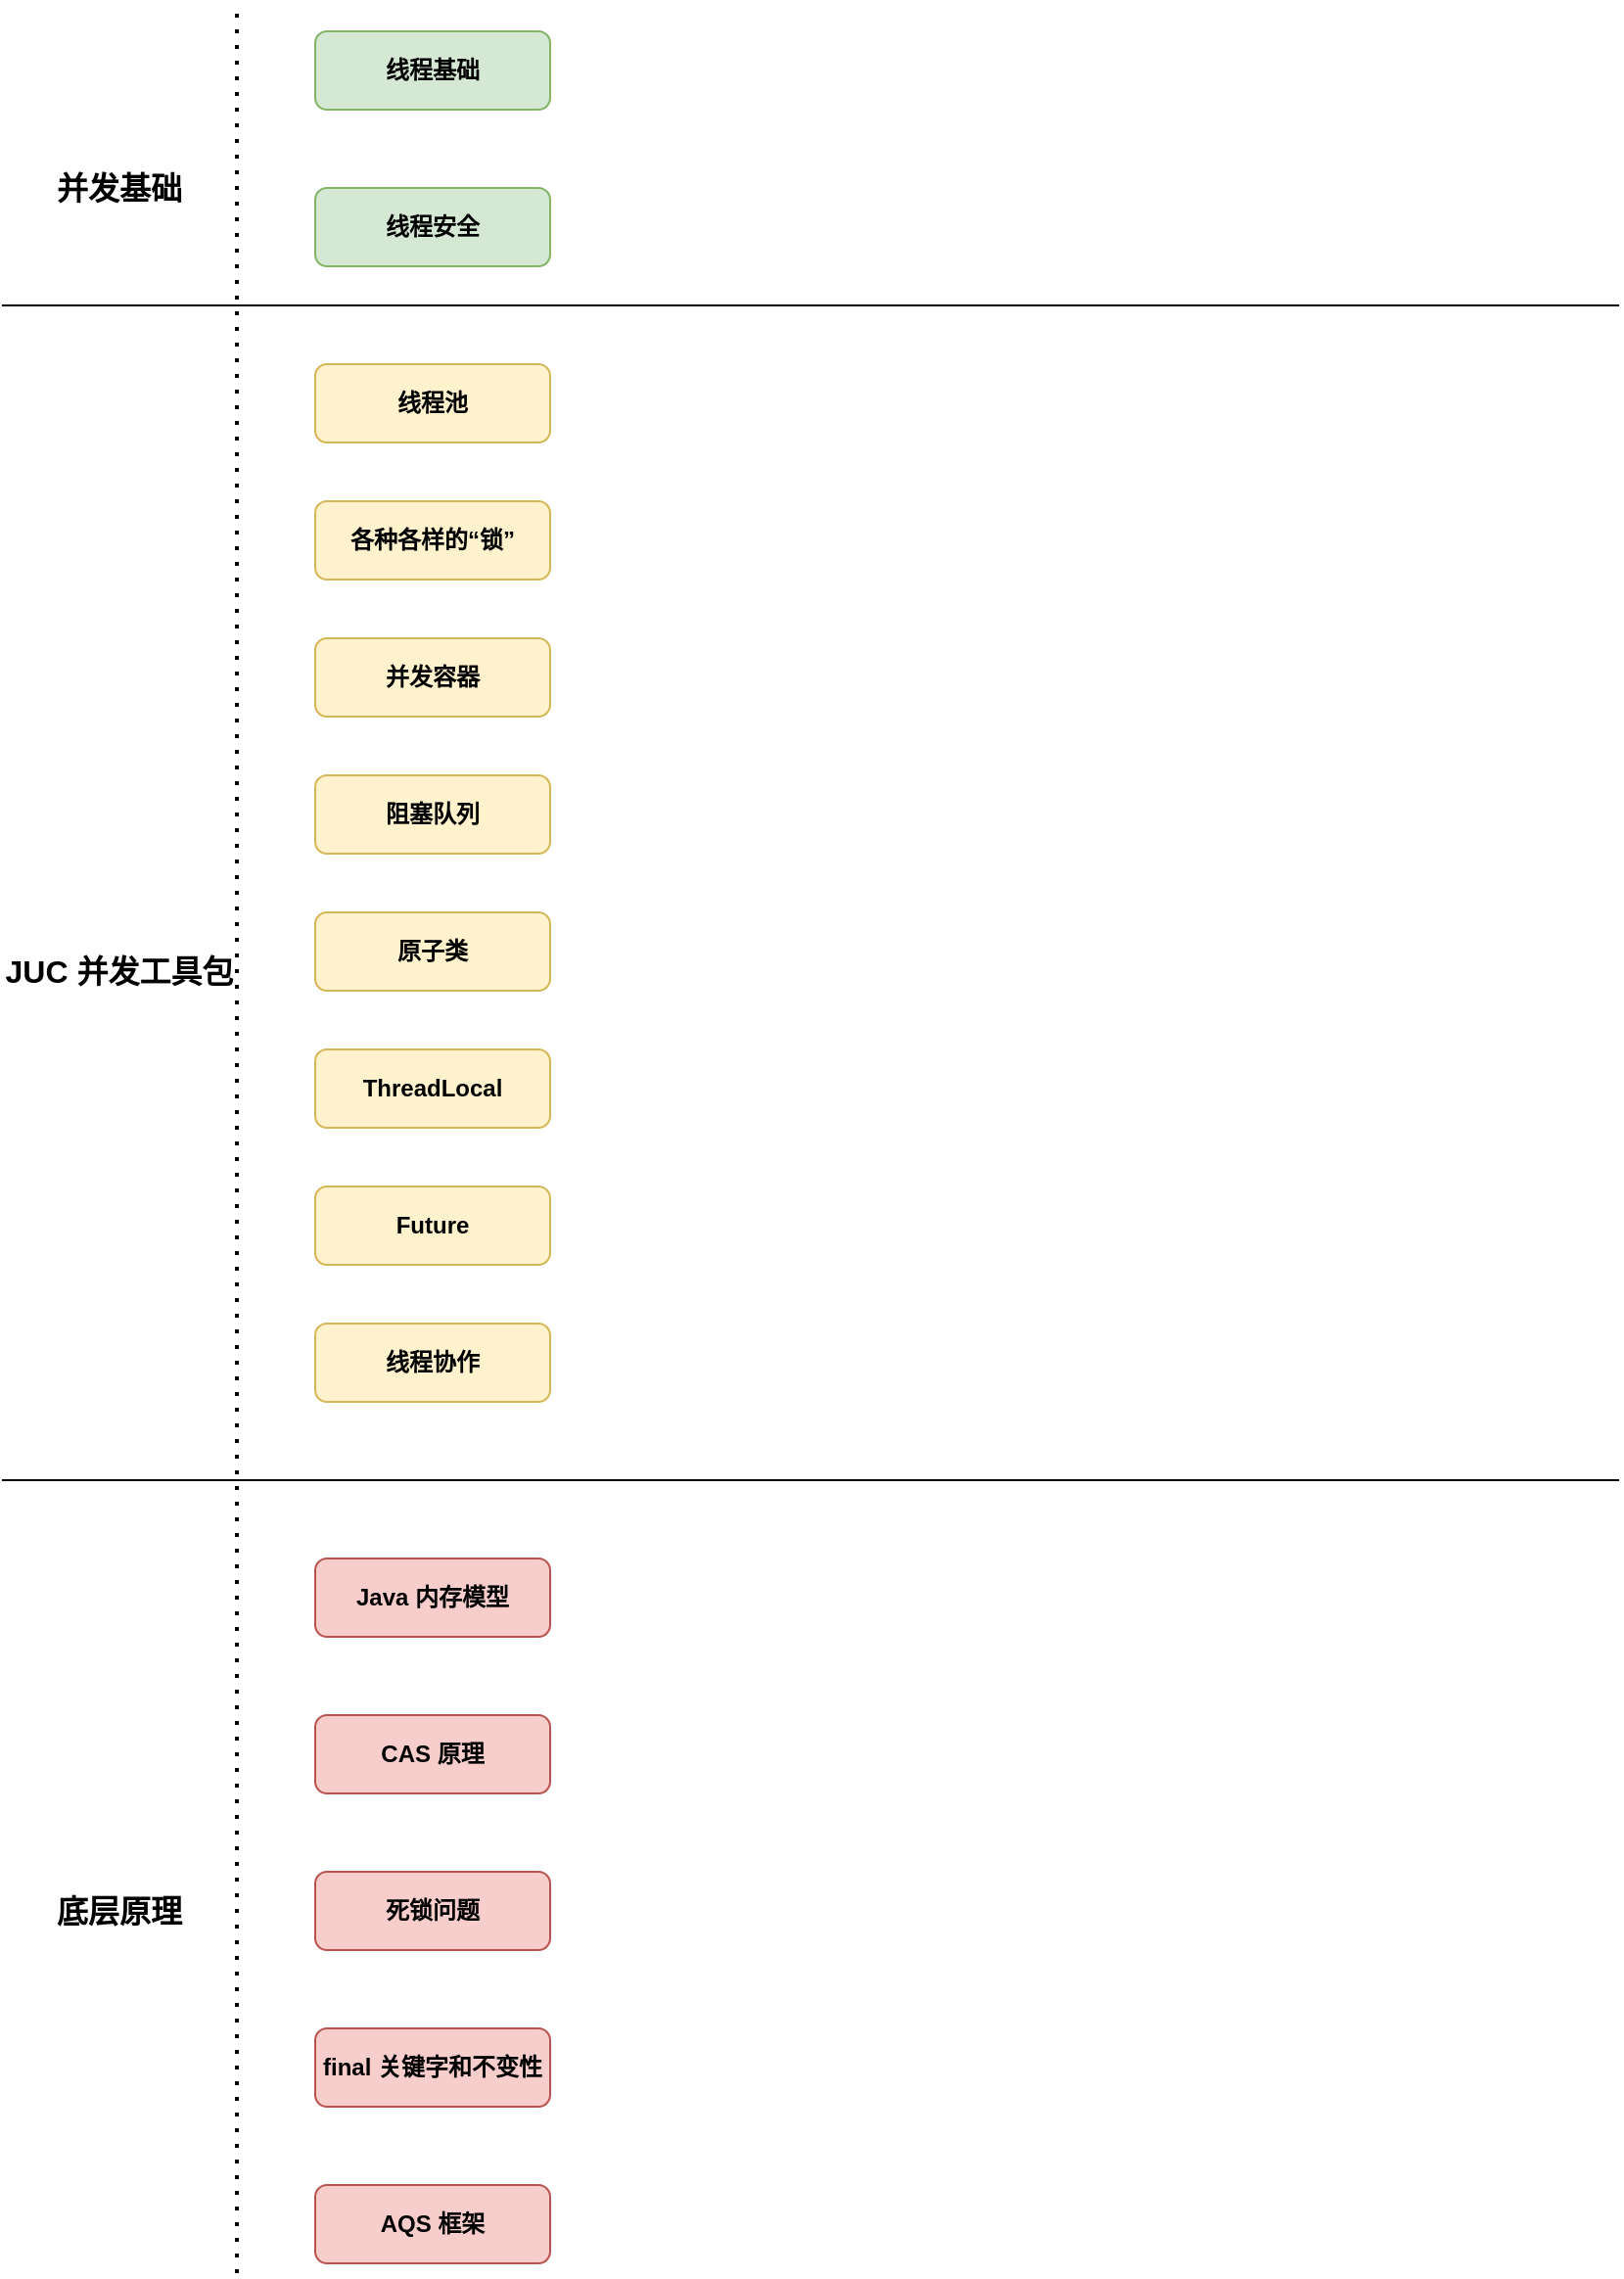 <mxfile version="21.1.2" type="github">
  <diagram name="第 1 页" id="jQVPsj15WsTQjWok6gXP">
    <mxGraphModel dx="794" dy="668" grid="1" gridSize="10" guides="1" tooltips="1" connect="1" arrows="0" fold="1" page="1" pageScale="1" pageWidth="827" pageHeight="1169" math="0" shadow="0">
      <root>
        <mxCell id="0" />
        <mxCell id="1" parent="0" />
        <mxCell id="afdooJfP-64KZLnxz3o7-1" value="" style="endArrow=none;html=1;rounded=0;" edge="1" parent="1">
          <mxGeometry width="50" height="50" relative="1" as="geometry">
            <mxPoint y="160" as="sourcePoint" />
            <mxPoint x="826" y="160" as="targetPoint" />
          </mxGeometry>
        </mxCell>
        <mxCell id="afdooJfP-64KZLnxz3o7-2" value="" style="endArrow=none;html=1;rounded=0;" edge="1" parent="1">
          <mxGeometry width="50" height="50" relative="1" as="geometry">
            <mxPoint y="760" as="sourcePoint" />
            <mxPoint x="826" y="760" as="targetPoint" />
          </mxGeometry>
        </mxCell>
        <mxCell id="afdooJfP-64KZLnxz3o7-3" value="" style="endArrow=none;dashed=1;html=1;dashPattern=1 3;strokeWidth=2;rounded=0;" edge="1" parent="1">
          <mxGeometry width="50" height="50" relative="1" as="geometry">
            <mxPoint x="120" y="1165" as="sourcePoint" />
            <mxPoint x="120" y="5" as="targetPoint" />
          </mxGeometry>
        </mxCell>
        <mxCell id="afdooJfP-64KZLnxz3o7-4" value="并发基础" style="text;html=1;strokeColor=none;fillColor=none;align=center;verticalAlign=middle;whiteSpace=wrap;rounded=0;fontStyle=1;fontSize=16;" vertex="1" parent="1">
          <mxGeometry x="25" y="80" width="70" height="40" as="geometry" />
        </mxCell>
        <mxCell id="afdooJfP-64KZLnxz3o7-5" value="JUC 并发工具包" style="text;html=1;strokeColor=none;fillColor=none;align=center;verticalAlign=middle;whiteSpace=wrap;rounded=0;fontStyle=1;fontSize=16;" vertex="1" parent="1">
          <mxGeometry y="480" width="120" height="40" as="geometry" />
        </mxCell>
        <mxCell id="afdooJfP-64KZLnxz3o7-6" value="底层原理" style="text;html=1;strokeColor=none;fillColor=none;align=center;verticalAlign=middle;whiteSpace=wrap;rounded=0;fontStyle=1;fontSize=16;" vertex="1" parent="1">
          <mxGeometry x="25" y="960" width="70" height="40" as="geometry" />
        </mxCell>
        <mxCell id="afdooJfP-64KZLnxz3o7-7" value="线程基础" style="rounded=1;whiteSpace=wrap;html=1;fontStyle=1;fillColor=#d5e8d4;strokeColor=#82b366;" vertex="1" parent="1">
          <mxGeometry x="160" y="20" width="120" height="40" as="geometry" />
        </mxCell>
        <mxCell id="afdooJfP-64KZLnxz3o7-8" value="线程安全" style="rounded=1;whiteSpace=wrap;html=1;fontStyle=1;fillColor=#d5e8d4;strokeColor=#82b366;" vertex="1" parent="1">
          <mxGeometry x="160" y="100" width="120" height="40" as="geometry" />
        </mxCell>
        <mxCell id="afdooJfP-64KZLnxz3o7-9" value="线程池" style="rounded=1;whiteSpace=wrap;html=1;fontStyle=1;flipV=1;flipH=1;fillColor=#fff2cc;strokeColor=#d6b656;" vertex="1" parent="1">
          <mxGeometry x="160" y="190" width="120" height="40" as="geometry" />
        </mxCell>
        <mxCell id="afdooJfP-64KZLnxz3o7-10" value="各种各样的“锁”" style="rounded=1;whiteSpace=wrap;html=1;fontStyle=1;flipV=1;flipH=1;fillColor=#fff2cc;strokeColor=#d6b656;" vertex="1" parent="1">
          <mxGeometry x="160" y="260" width="120" height="40" as="geometry" />
        </mxCell>
        <mxCell id="afdooJfP-64KZLnxz3o7-11" value="并发容器" style="rounded=1;whiteSpace=wrap;html=1;fontStyle=1;flipV=1;flipH=1;fillColor=#fff2cc;strokeColor=#d6b656;" vertex="1" parent="1">
          <mxGeometry x="160" y="330" width="120" height="40" as="geometry" />
        </mxCell>
        <mxCell id="afdooJfP-64KZLnxz3o7-12" value="阻塞队列" style="rounded=1;whiteSpace=wrap;html=1;fontStyle=1;flipV=1;flipH=1;fillColor=#fff2cc;strokeColor=#d6b656;" vertex="1" parent="1">
          <mxGeometry x="160" y="400" width="120" height="40" as="geometry" />
        </mxCell>
        <mxCell id="afdooJfP-64KZLnxz3o7-13" value="原子类" style="rounded=1;whiteSpace=wrap;html=1;fontStyle=1;flipV=1;flipH=1;fillColor=#fff2cc;strokeColor=#d6b656;" vertex="1" parent="1">
          <mxGeometry x="160" y="470" width="120" height="40" as="geometry" />
        </mxCell>
        <mxCell id="afdooJfP-64KZLnxz3o7-14" value="ThreadLocal" style="rounded=1;whiteSpace=wrap;html=1;fontStyle=1;flipV=1;flipH=1;fillColor=#fff2cc;strokeColor=#d6b656;" vertex="1" parent="1">
          <mxGeometry x="160" y="540" width="120" height="40" as="geometry" />
        </mxCell>
        <mxCell id="afdooJfP-64KZLnxz3o7-15" value="Future" style="rounded=1;whiteSpace=wrap;html=1;fontStyle=1;flipV=1;flipH=1;fillColor=#fff2cc;strokeColor=#d6b656;" vertex="1" parent="1">
          <mxGeometry x="160" y="610" width="120" height="40" as="geometry" />
        </mxCell>
        <mxCell id="afdooJfP-64KZLnxz3o7-16" value="线程协作" style="rounded=1;whiteSpace=wrap;html=1;fontStyle=1;flipV=1;flipH=1;fillColor=#fff2cc;strokeColor=#d6b656;" vertex="1" parent="1">
          <mxGeometry x="160" y="680" width="120" height="40" as="geometry" />
        </mxCell>
        <mxCell id="afdooJfP-64KZLnxz3o7-17" value="Java 内存模型" style="rounded=1;whiteSpace=wrap;html=1;fontStyle=1;flipV=1;flipH=1;fillColor=#f8cecc;strokeColor=#b85450;" vertex="1" parent="1">
          <mxGeometry x="160" y="800" width="120" height="40" as="geometry" />
        </mxCell>
        <mxCell id="afdooJfP-64KZLnxz3o7-18" value="CAS 原理" style="rounded=1;whiteSpace=wrap;html=1;fontStyle=1;flipV=1;flipH=1;fillColor=#f8cecc;strokeColor=#b85450;" vertex="1" parent="1">
          <mxGeometry x="160" y="880" width="120" height="40" as="geometry" />
        </mxCell>
        <mxCell id="afdooJfP-64KZLnxz3o7-19" value="死锁问题" style="rounded=1;whiteSpace=wrap;html=1;fontStyle=1;flipV=1;flipH=1;fillColor=#f8cecc;strokeColor=#b85450;" vertex="1" parent="1">
          <mxGeometry x="160" y="960" width="120" height="40" as="geometry" />
        </mxCell>
        <mxCell id="afdooJfP-64KZLnxz3o7-20" value="final 关键字和不变性" style="rounded=1;whiteSpace=wrap;html=1;fontStyle=1;flipV=1;flipH=1;fillColor=#f8cecc;strokeColor=#b85450;" vertex="1" parent="1">
          <mxGeometry x="160" y="1040" width="120" height="40" as="geometry" />
        </mxCell>
        <mxCell id="afdooJfP-64KZLnxz3o7-21" value="AQS 框架" style="rounded=1;whiteSpace=wrap;html=1;fontStyle=1;flipV=1;flipH=1;fillColor=#f8cecc;strokeColor=#b85450;" vertex="1" parent="1">
          <mxGeometry x="160" y="1120" width="120" height="40" as="geometry" />
        </mxCell>
      </root>
    </mxGraphModel>
  </diagram>
</mxfile>
